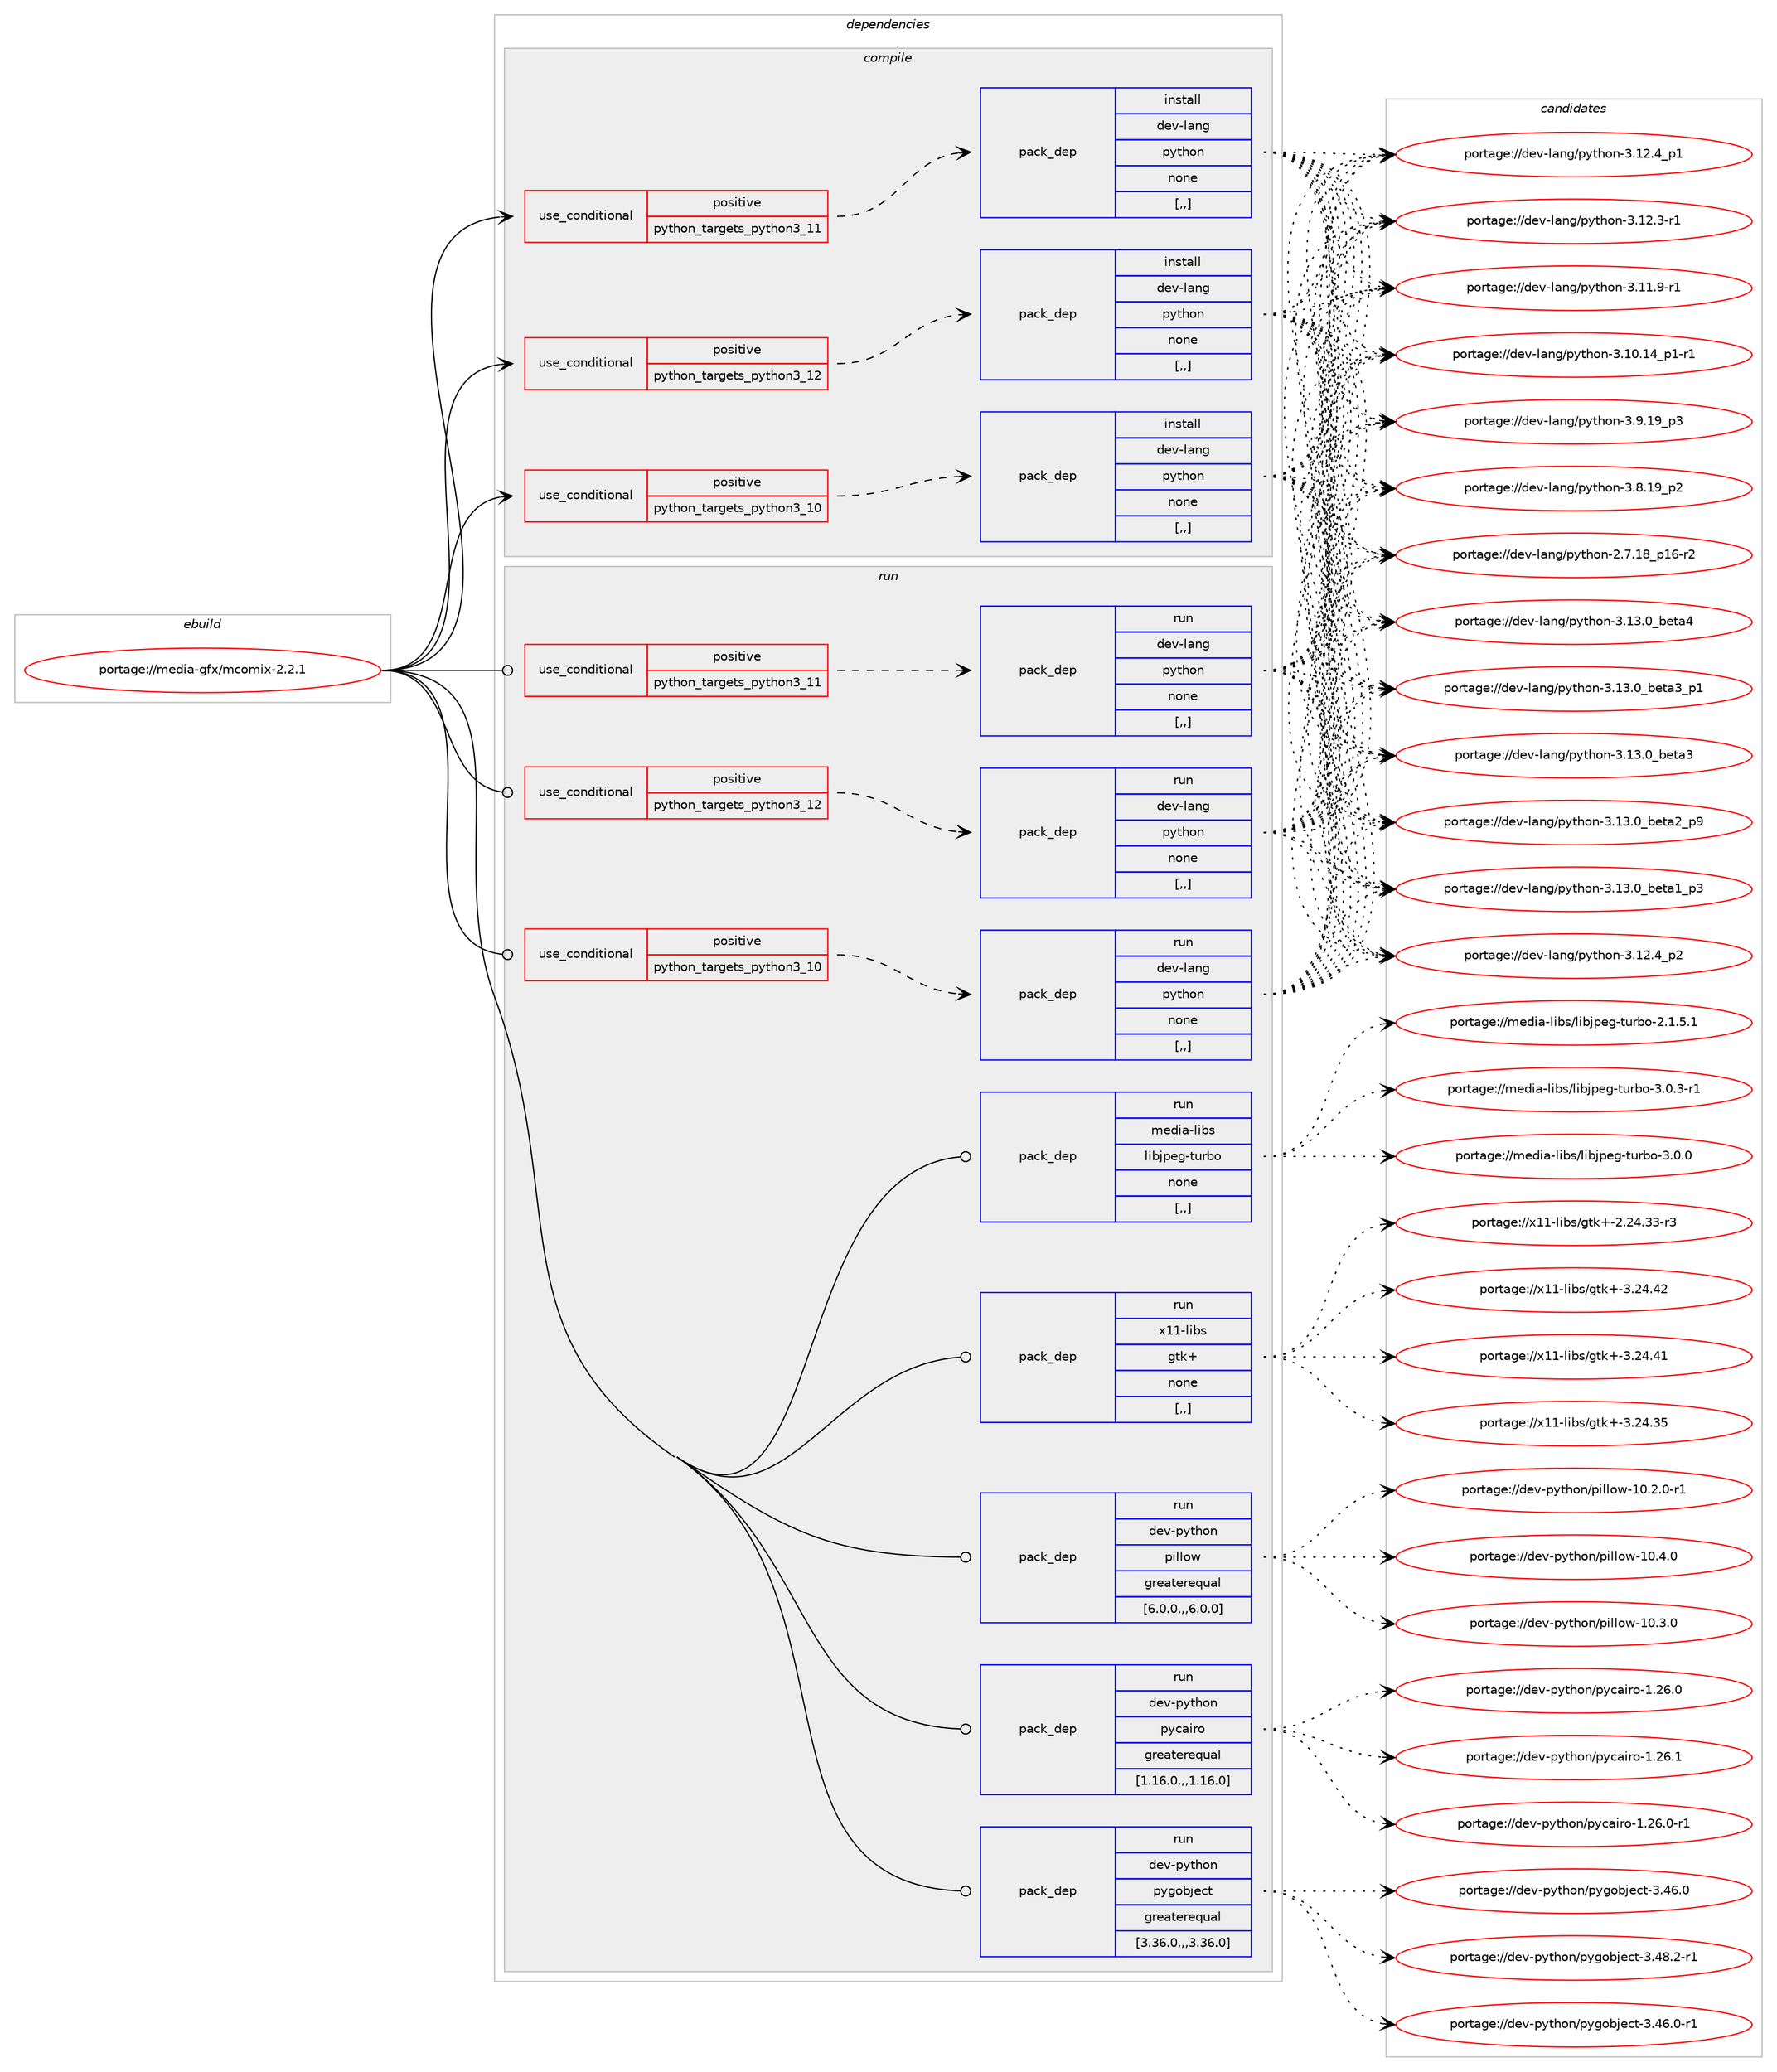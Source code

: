 digraph prolog {

# *************
# Graph options
# *************

newrank=true;
concentrate=true;
compound=true;
graph [rankdir=LR,fontname=Helvetica,fontsize=10,ranksep=1.5];#, ranksep=2.5, nodesep=0.2];
edge  [arrowhead=vee];
node  [fontname=Helvetica,fontsize=10];

# **********
# The ebuild
# **********

subgraph cluster_leftcol {
color=gray;
label=<<i>ebuild</i>>;
id [label="portage://media-gfx/mcomix-2.2.1", color=red, width=4, href="../media-gfx/mcomix-2.2.1.svg"];
}

# ****************
# The dependencies
# ****************

subgraph cluster_midcol {
color=gray;
label=<<i>dependencies</i>>;
subgraph cluster_compile {
fillcolor="#eeeeee";
style=filled;
label=<<i>compile</i>>;
subgraph cond73710 {
dependency292400 [label=<<TABLE BORDER="0" CELLBORDER="1" CELLSPACING="0" CELLPADDING="4"><TR><TD ROWSPAN="3" CELLPADDING="10">use_conditional</TD></TR><TR><TD>positive</TD></TR><TR><TD>python_targets_python3_10</TD></TR></TABLE>>, shape=none, color=red];
subgraph pack216343 {
dependency292401 [label=<<TABLE BORDER="0" CELLBORDER="1" CELLSPACING="0" CELLPADDING="4" WIDTH="220"><TR><TD ROWSPAN="6" CELLPADDING="30">pack_dep</TD></TR><TR><TD WIDTH="110">install</TD></TR><TR><TD>dev-lang</TD></TR><TR><TD>python</TD></TR><TR><TD>none</TD></TR><TR><TD>[,,]</TD></TR></TABLE>>, shape=none, color=blue];
}
dependency292400:e -> dependency292401:w [weight=20,style="dashed",arrowhead="vee"];
}
id:e -> dependency292400:w [weight=20,style="solid",arrowhead="vee"];
subgraph cond73711 {
dependency292402 [label=<<TABLE BORDER="0" CELLBORDER="1" CELLSPACING="0" CELLPADDING="4"><TR><TD ROWSPAN="3" CELLPADDING="10">use_conditional</TD></TR><TR><TD>positive</TD></TR><TR><TD>python_targets_python3_11</TD></TR></TABLE>>, shape=none, color=red];
subgraph pack216344 {
dependency292403 [label=<<TABLE BORDER="0" CELLBORDER="1" CELLSPACING="0" CELLPADDING="4" WIDTH="220"><TR><TD ROWSPAN="6" CELLPADDING="30">pack_dep</TD></TR><TR><TD WIDTH="110">install</TD></TR><TR><TD>dev-lang</TD></TR><TR><TD>python</TD></TR><TR><TD>none</TD></TR><TR><TD>[,,]</TD></TR></TABLE>>, shape=none, color=blue];
}
dependency292402:e -> dependency292403:w [weight=20,style="dashed",arrowhead="vee"];
}
id:e -> dependency292402:w [weight=20,style="solid",arrowhead="vee"];
subgraph cond73712 {
dependency292404 [label=<<TABLE BORDER="0" CELLBORDER="1" CELLSPACING="0" CELLPADDING="4"><TR><TD ROWSPAN="3" CELLPADDING="10">use_conditional</TD></TR><TR><TD>positive</TD></TR><TR><TD>python_targets_python3_12</TD></TR></TABLE>>, shape=none, color=red];
subgraph pack216345 {
dependency292405 [label=<<TABLE BORDER="0" CELLBORDER="1" CELLSPACING="0" CELLPADDING="4" WIDTH="220"><TR><TD ROWSPAN="6" CELLPADDING="30">pack_dep</TD></TR><TR><TD WIDTH="110">install</TD></TR><TR><TD>dev-lang</TD></TR><TR><TD>python</TD></TR><TR><TD>none</TD></TR><TR><TD>[,,]</TD></TR></TABLE>>, shape=none, color=blue];
}
dependency292404:e -> dependency292405:w [weight=20,style="dashed",arrowhead="vee"];
}
id:e -> dependency292404:w [weight=20,style="solid",arrowhead="vee"];
}
subgraph cluster_compileandrun {
fillcolor="#eeeeee";
style=filled;
label=<<i>compile and run</i>>;
}
subgraph cluster_run {
fillcolor="#eeeeee";
style=filled;
label=<<i>run</i>>;
subgraph cond73713 {
dependency292406 [label=<<TABLE BORDER="0" CELLBORDER="1" CELLSPACING="0" CELLPADDING="4"><TR><TD ROWSPAN="3" CELLPADDING="10">use_conditional</TD></TR><TR><TD>positive</TD></TR><TR><TD>python_targets_python3_10</TD></TR></TABLE>>, shape=none, color=red];
subgraph pack216346 {
dependency292407 [label=<<TABLE BORDER="0" CELLBORDER="1" CELLSPACING="0" CELLPADDING="4" WIDTH="220"><TR><TD ROWSPAN="6" CELLPADDING="30">pack_dep</TD></TR><TR><TD WIDTH="110">run</TD></TR><TR><TD>dev-lang</TD></TR><TR><TD>python</TD></TR><TR><TD>none</TD></TR><TR><TD>[,,]</TD></TR></TABLE>>, shape=none, color=blue];
}
dependency292406:e -> dependency292407:w [weight=20,style="dashed",arrowhead="vee"];
}
id:e -> dependency292406:w [weight=20,style="solid",arrowhead="odot"];
subgraph cond73714 {
dependency292408 [label=<<TABLE BORDER="0" CELLBORDER="1" CELLSPACING="0" CELLPADDING="4"><TR><TD ROWSPAN="3" CELLPADDING="10">use_conditional</TD></TR><TR><TD>positive</TD></TR><TR><TD>python_targets_python3_11</TD></TR></TABLE>>, shape=none, color=red];
subgraph pack216347 {
dependency292409 [label=<<TABLE BORDER="0" CELLBORDER="1" CELLSPACING="0" CELLPADDING="4" WIDTH="220"><TR><TD ROWSPAN="6" CELLPADDING="30">pack_dep</TD></TR><TR><TD WIDTH="110">run</TD></TR><TR><TD>dev-lang</TD></TR><TR><TD>python</TD></TR><TR><TD>none</TD></TR><TR><TD>[,,]</TD></TR></TABLE>>, shape=none, color=blue];
}
dependency292408:e -> dependency292409:w [weight=20,style="dashed",arrowhead="vee"];
}
id:e -> dependency292408:w [weight=20,style="solid",arrowhead="odot"];
subgraph cond73715 {
dependency292410 [label=<<TABLE BORDER="0" CELLBORDER="1" CELLSPACING="0" CELLPADDING="4"><TR><TD ROWSPAN="3" CELLPADDING="10">use_conditional</TD></TR><TR><TD>positive</TD></TR><TR><TD>python_targets_python3_12</TD></TR></TABLE>>, shape=none, color=red];
subgraph pack216348 {
dependency292411 [label=<<TABLE BORDER="0" CELLBORDER="1" CELLSPACING="0" CELLPADDING="4" WIDTH="220"><TR><TD ROWSPAN="6" CELLPADDING="30">pack_dep</TD></TR><TR><TD WIDTH="110">run</TD></TR><TR><TD>dev-lang</TD></TR><TR><TD>python</TD></TR><TR><TD>none</TD></TR><TR><TD>[,,]</TD></TR></TABLE>>, shape=none, color=blue];
}
dependency292410:e -> dependency292411:w [weight=20,style="dashed",arrowhead="vee"];
}
id:e -> dependency292410:w [weight=20,style="solid",arrowhead="odot"];
subgraph pack216349 {
dependency292412 [label=<<TABLE BORDER="0" CELLBORDER="1" CELLSPACING="0" CELLPADDING="4" WIDTH="220"><TR><TD ROWSPAN="6" CELLPADDING="30">pack_dep</TD></TR><TR><TD WIDTH="110">run</TD></TR><TR><TD>dev-python</TD></TR><TR><TD>pillow</TD></TR><TR><TD>greaterequal</TD></TR><TR><TD>[6.0.0,,,6.0.0]</TD></TR></TABLE>>, shape=none, color=blue];
}
id:e -> dependency292412:w [weight=20,style="solid",arrowhead="odot"];
subgraph pack216350 {
dependency292413 [label=<<TABLE BORDER="0" CELLBORDER="1" CELLSPACING="0" CELLPADDING="4" WIDTH="220"><TR><TD ROWSPAN="6" CELLPADDING="30">pack_dep</TD></TR><TR><TD WIDTH="110">run</TD></TR><TR><TD>dev-python</TD></TR><TR><TD>pycairo</TD></TR><TR><TD>greaterequal</TD></TR><TR><TD>[1.16.0,,,1.16.0]</TD></TR></TABLE>>, shape=none, color=blue];
}
id:e -> dependency292413:w [weight=20,style="solid",arrowhead="odot"];
subgraph pack216351 {
dependency292414 [label=<<TABLE BORDER="0" CELLBORDER="1" CELLSPACING="0" CELLPADDING="4" WIDTH="220"><TR><TD ROWSPAN="6" CELLPADDING="30">pack_dep</TD></TR><TR><TD WIDTH="110">run</TD></TR><TR><TD>dev-python</TD></TR><TR><TD>pygobject</TD></TR><TR><TD>greaterequal</TD></TR><TR><TD>[3.36.0,,,3.36.0]</TD></TR></TABLE>>, shape=none, color=blue];
}
id:e -> dependency292414:w [weight=20,style="solid",arrowhead="odot"];
subgraph pack216352 {
dependency292415 [label=<<TABLE BORDER="0" CELLBORDER="1" CELLSPACING="0" CELLPADDING="4" WIDTH="220"><TR><TD ROWSPAN="6" CELLPADDING="30">pack_dep</TD></TR><TR><TD WIDTH="110">run</TD></TR><TR><TD>media-libs</TD></TR><TR><TD>libjpeg-turbo</TD></TR><TR><TD>none</TD></TR><TR><TD>[,,]</TD></TR></TABLE>>, shape=none, color=blue];
}
id:e -> dependency292415:w [weight=20,style="solid",arrowhead="odot"];
subgraph pack216353 {
dependency292416 [label=<<TABLE BORDER="0" CELLBORDER="1" CELLSPACING="0" CELLPADDING="4" WIDTH="220"><TR><TD ROWSPAN="6" CELLPADDING="30">pack_dep</TD></TR><TR><TD WIDTH="110">run</TD></TR><TR><TD>x11-libs</TD></TR><TR><TD>gtk+</TD></TR><TR><TD>none</TD></TR><TR><TD>[,,]</TD></TR></TABLE>>, shape=none, color=blue];
}
id:e -> dependency292416:w [weight=20,style="solid",arrowhead="odot"];
}
}

# **************
# The candidates
# **************

subgraph cluster_choices {
rank=same;
color=gray;
label=<<i>candidates</i>>;

subgraph choice216343 {
color=black;
nodesep=1;
choice1001011184510897110103471121211161041111104551464951464895981011169752 [label="portage://dev-lang/python-3.13.0_beta4", color=red, width=4,href="../dev-lang/python-3.13.0_beta4.svg"];
choice10010111845108971101034711212111610411111045514649514648959810111697519511249 [label="portage://dev-lang/python-3.13.0_beta3_p1", color=red, width=4,href="../dev-lang/python-3.13.0_beta3_p1.svg"];
choice1001011184510897110103471121211161041111104551464951464895981011169751 [label="portage://dev-lang/python-3.13.0_beta3", color=red, width=4,href="../dev-lang/python-3.13.0_beta3.svg"];
choice10010111845108971101034711212111610411111045514649514648959810111697509511257 [label="portage://dev-lang/python-3.13.0_beta2_p9", color=red, width=4,href="../dev-lang/python-3.13.0_beta2_p9.svg"];
choice10010111845108971101034711212111610411111045514649514648959810111697499511251 [label="portage://dev-lang/python-3.13.0_beta1_p3", color=red, width=4,href="../dev-lang/python-3.13.0_beta1_p3.svg"];
choice100101118451089711010347112121116104111110455146495046529511250 [label="portage://dev-lang/python-3.12.4_p2", color=red, width=4,href="../dev-lang/python-3.12.4_p2.svg"];
choice100101118451089711010347112121116104111110455146495046529511249 [label="portage://dev-lang/python-3.12.4_p1", color=red, width=4,href="../dev-lang/python-3.12.4_p1.svg"];
choice100101118451089711010347112121116104111110455146495046514511449 [label="portage://dev-lang/python-3.12.3-r1", color=red, width=4,href="../dev-lang/python-3.12.3-r1.svg"];
choice100101118451089711010347112121116104111110455146494946574511449 [label="portage://dev-lang/python-3.11.9-r1", color=red, width=4,href="../dev-lang/python-3.11.9-r1.svg"];
choice100101118451089711010347112121116104111110455146494846495295112494511449 [label="portage://dev-lang/python-3.10.14_p1-r1", color=red, width=4,href="../dev-lang/python-3.10.14_p1-r1.svg"];
choice100101118451089711010347112121116104111110455146574649579511251 [label="portage://dev-lang/python-3.9.19_p3", color=red, width=4,href="../dev-lang/python-3.9.19_p3.svg"];
choice100101118451089711010347112121116104111110455146564649579511250 [label="portage://dev-lang/python-3.8.19_p2", color=red, width=4,href="../dev-lang/python-3.8.19_p2.svg"];
choice100101118451089711010347112121116104111110455046554649569511249544511450 [label="portage://dev-lang/python-2.7.18_p16-r2", color=red, width=4,href="../dev-lang/python-2.7.18_p16-r2.svg"];
dependency292401:e -> choice1001011184510897110103471121211161041111104551464951464895981011169752:w [style=dotted,weight="100"];
dependency292401:e -> choice10010111845108971101034711212111610411111045514649514648959810111697519511249:w [style=dotted,weight="100"];
dependency292401:e -> choice1001011184510897110103471121211161041111104551464951464895981011169751:w [style=dotted,weight="100"];
dependency292401:e -> choice10010111845108971101034711212111610411111045514649514648959810111697509511257:w [style=dotted,weight="100"];
dependency292401:e -> choice10010111845108971101034711212111610411111045514649514648959810111697499511251:w [style=dotted,weight="100"];
dependency292401:e -> choice100101118451089711010347112121116104111110455146495046529511250:w [style=dotted,weight="100"];
dependency292401:e -> choice100101118451089711010347112121116104111110455146495046529511249:w [style=dotted,weight="100"];
dependency292401:e -> choice100101118451089711010347112121116104111110455146495046514511449:w [style=dotted,weight="100"];
dependency292401:e -> choice100101118451089711010347112121116104111110455146494946574511449:w [style=dotted,weight="100"];
dependency292401:e -> choice100101118451089711010347112121116104111110455146494846495295112494511449:w [style=dotted,weight="100"];
dependency292401:e -> choice100101118451089711010347112121116104111110455146574649579511251:w [style=dotted,weight="100"];
dependency292401:e -> choice100101118451089711010347112121116104111110455146564649579511250:w [style=dotted,weight="100"];
dependency292401:e -> choice100101118451089711010347112121116104111110455046554649569511249544511450:w [style=dotted,weight="100"];
}
subgraph choice216344 {
color=black;
nodesep=1;
choice1001011184510897110103471121211161041111104551464951464895981011169752 [label="portage://dev-lang/python-3.13.0_beta4", color=red, width=4,href="../dev-lang/python-3.13.0_beta4.svg"];
choice10010111845108971101034711212111610411111045514649514648959810111697519511249 [label="portage://dev-lang/python-3.13.0_beta3_p1", color=red, width=4,href="../dev-lang/python-3.13.0_beta3_p1.svg"];
choice1001011184510897110103471121211161041111104551464951464895981011169751 [label="portage://dev-lang/python-3.13.0_beta3", color=red, width=4,href="../dev-lang/python-3.13.0_beta3.svg"];
choice10010111845108971101034711212111610411111045514649514648959810111697509511257 [label="portage://dev-lang/python-3.13.0_beta2_p9", color=red, width=4,href="../dev-lang/python-3.13.0_beta2_p9.svg"];
choice10010111845108971101034711212111610411111045514649514648959810111697499511251 [label="portage://dev-lang/python-3.13.0_beta1_p3", color=red, width=4,href="../dev-lang/python-3.13.0_beta1_p3.svg"];
choice100101118451089711010347112121116104111110455146495046529511250 [label="portage://dev-lang/python-3.12.4_p2", color=red, width=4,href="../dev-lang/python-3.12.4_p2.svg"];
choice100101118451089711010347112121116104111110455146495046529511249 [label="portage://dev-lang/python-3.12.4_p1", color=red, width=4,href="../dev-lang/python-3.12.4_p1.svg"];
choice100101118451089711010347112121116104111110455146495046514511449 [label="portage://dev-lang/python-3.12.3-r1", color=red, width=4,href="../dev-lang/python-3.12.3-r1.svg"];
choice100101118451089711010347112121116104111110455146494946574511449 [label="portage://dev-lang/python-3.11.9-r1", color=red, width=4,href="../dev-lang/python-3.11.9-r1.svg"];
choice100101118451089711010347112121116104111110455146494846495295112494511449 [label="portage://dev-lang/python-3.10.14_p1-r1", color=red, width=4,href="../dev-lang/python-3.10.14_p1-r1.svg"];
choice100101118451089711010347112121116104111110455146574649579511251 [label="portage://dev-lang/python-3.9.19_p3", color=red, width=4,href="../dev-lang/python-3.9.19_p3.svg"];
choice100101118451089711010347112121116104111110455146564649579511250 [label="portage://dev-lang/python-3.8.19_p2", color=red, width=4,href="../dev-lang/python-3.8.19_p2.svg"];
choice100101118451089711010347112121116104111110455046554649569511249544511450 [label="portage://dev-lang/python-2.7.18_p16-r2", color=red, width=4,href="../dev-lang/python-2.7.18_p16-r2.svg"];
dependency292403:e -> choice1001011184510897110103471121211161041111104551464951464895981011169752:w [style=dotted,weight="100"];
dependency292403:e -> choice10010111845108971101034711212111610411111045514649514648959810111697519511249:w [style=dotted,weight="100"];
dependency292403:e -> choice1001011184510897110103471121211161041111104551464951464895981011169751:w [style=dotted,weight="100"];
dependency292403:e -> choice10010111845108971101034711212111610411111045514649514648959810111697509511257:w [style=dotted,weight="100"];
dependency292403:e -> choice10010111845108971101034711212111610411111045514649514648959810111697499511251:w [style=dotted,weight="100"];
dependency292403:e -> choice100101118451089711010347112121116104111110455146495046529511250:w [style=dotted,weight="100"];
dependency292403:e -> choice100101118451089711010347112121116104111110455146495046529511249:w [style=dotted,weight="100"];
dependency292403:e -> choice100101118451089711010347112121116104111110455146495046514511449:w [style=dotted,weight="100"];
dependency292403:e -> choice100101118451089711010347112121116104111110455146494946574511449:w [style=dotted,weight="100"];
dependency292403:e -> choice100101118451089711010347112121116104111110455146494846495295112494511449:w [style=dotted,weight="100"];
dependency292403:e -> choice100101118451089711010347112121116104111110455146574649579511251:w [style=dotted,weight="100"];
dependency292403:e -> choice100101118451089711010347112121116104111110455146564649579511250:w [style=dotted,weight="100"];
dependency292403:e -> choice100101118451089711010347112121116104111110455046554649569511249544511450:w [style=dotted,weight="100"];
}
subgraph choice216345 {
color=black;
nodesep=1;
choice1001011184510897110103471121211161041111104551464951464895981011169752 [label="portage://dev-lang/python-3.13.0_beta4", color=red, width=4,href="../dev-lang/python-3.13.0_beta4.svg"];
choice10010111845108971101034711212111610411111045514649514648959810111697519511249 [label="portage://dev-lang/python-3.13.0_beta3_p1", color=red, width=4,href="../dev-lang/python-3.13.0_beta3_p1.svg"];
choice1001011184510897110103471121211161041111104551464951464895981011169751 [label="portage://dev-lang/python-3.13.0_beta3", color=red, width=4,href="../dev-lang/python-3.13.0_beta3.svg"];
choice10010111845108971101034711212111610411111045514649514648959810111697509511257 [label="portage://dev-lang/python-3.13.0_beta2_p9", color=red, width=4,href="../dev-lang/python-3.13.0_beta2_p9.svg"];
choice10010111845108971101034711212111610411111045514649514648959810111697499511251 [label="portage://dev-lang/python-3.13.0_beta1_p3", color=red, width=4,href="../dev-lang/python-3.13.0_beta1_p3.svg"];
choice100101118451089711010347112121116104111110455146495046529511250 [label="portage://dev-lang/python-3.12.4_p2", color=red, width=4,href="../dev-lang/python-3.12.4_p2.svg"];
choice100101118451089711010347112121116104111110455146495046529511249 [label="portage://dev-lang/python-3.12.4_p1", color=red, width=4,href="../dev-lang/python-3.12.4_p1.svg"];
choice100101118451089711010347112121116104111110455146495046514511449 [label="portage://dev-lang/python-3.12.3-r1", color=red, width=4,href="../dev-lang/python-3.12.3-r1.svg"];
choice100101118451089711010347112121116104111110455146494946574511449 [label="portage://dev-lang/python-3.11.9-r1", color=red, width=4,href="../dev-lang/python-3.11.9-r1.svg"];
choice100101118451089711010347112121116104111110455146494846495295112494511449 [label="portage://dev-lang/python-3.10.14_p1-r1", color=red, width=4,href="../dev-lang/python-3.10.14_p1-r1.svg"];
choice100101118451089711010347112121116104111110455146574649579511251 [label="portage://dev-lang/python-3.9.19_p3", color=red, width=4,href="../dev-lang/python-3.9.19_p3.svg"];
choice100101118451089711010347112121116104111110455146564649579511250 [label="portage://dev-lang/python-3.8.19_p2", color=red, width=4,href="../dev-lang/python-3.8.19_p2.svg"];
choice100101118451089711010347112121116104111110455046554649569511249544511450 [label="portage://dev-lang/python-2.7.18_p16-r2", color=red, width=4,href="../dev-lang/python-2.7.18_p16-r2.svg"];
dependency292405:e -> choice1001011184510897110103471121211161041111104551464951464895981011169752:w [style=dotted,weight="100"];
dependency292405:e -> choice10010111845108971101034711212111610411111045514649514648959810111697519511249:w [style=dotted,weight="100"];
dependency292405:e -> choice1001011184510897110103471121211161041111104551464951464895981011169751:w [style=dotted,weight="100"];
dependency292405:e -> choice10010111845108971101034711212111610411111045514649514648959810111697509511257:w [style=dotted,weight="100"];
dependency292405:e -> choice10010111845108971101034711212111610411111045514649514648959810111697499511251:w [style=dotted,weight="100"];
dependency292405:e -> choice100101118451089711010347112121116104111110455146495046529511250:w [style=dotted,weight="100"];
dependency292405:e -> choice100101118451089711010347112121116104111110455146495046529511249:w [style=dotted,weight="100"];
dependency292405:e -> choice100101118451089711010347112121116104111110455146495046514511449:w [style=dotted,weight="100"];
dependency292405:e -> choice100101118451089711010347112121116104111110455146494946574511449:w [style=dotted,weight="100"];
dependency292405:e -> choice100101118451089711010347112121116104111110455146494846495295112494511449:w [style=dotted,weight="100"];
dependency292405:e -> choice100101118451089711010347112121116104111110455146574649579511251:w [style=dotted,weight="100"];
dependency292405:e -> choice100101118451089711010347112121116104111110455146564649579511250:w [style=dotted,weight="100"];
dependency292405:e -> choice100101118451089711010347112121116104111110455046554649569511249544511450:w [style=dotted,weight="100"];
}
subgraph choice216346 {
color=black;
nodesep=1;
choice1001011184510897110103471121211161041111104551464951464895981011169752 [label="portage://dev-lang/python-3.13.0_beta4", color=red, width=4,href="../dev-lang/python-3.13.0_beta4.svg"];
choice10010111845108971101034711212111610411111045514649514648959810111697519511249 [label="portage://dev-lang/python-3.13.0_beta3_p1", color=red, width=4,href="../dev-lang/python-3.13.0_beta3_p1.svg"];
choice1001011184510897110103471121211161041111104551464951464895981011169751 [label="portage://dev-lang/python-3.13.0_beta3", color=red, width=4,href="../dev-lang/python-3.13.0_beta3.svg"];
choice10010111845108971101034711212111610411111045514649514648959810111697509511257 [label="portage://dev-lang/python-3.13.0_beta2_p9", color=red, width=4,href="../dev-lang/python-3.13.0_beta2_p9.svg"];
choice10010111845108971101034711212111610411111045514649514648959810111697499511251 [label="portage://dev-lang/python-3.13.0_beta1_p3", color=red, width=4,href="../dev-lang/python-3.13.0_beta1_p3.svg"];
choice100101118451089711010347112121116104111110455146495046529511250 [label="portage://dev-lang/python-3.12.4_p2", color=red, width=4,href="../dev-lang/python-3.12.4_p2.svg"];
choice100101118451089711010347112121116104111110455146495046529511249 [label="portage://dev-lang/python-3.12.4_p1", color=red, width=4,href="../dev-lang/python-3.12.4_p1.svg"];
choice100101118451089711010347112121116104111110455146495046514511449 [label="portage://dev-lang/python-3.12.3-r1", color=red, width=4,href="../dev-lang/python-3.12.3-r1.svg"];
choice100101118451089711010347112121116104111110455146494946574511449 [label="portage://dev-lang/python-3.11.9-r1", color=red, width=4,href="../dev-lang/python-3.11.9-r1.svg"];
choice100101118451089711010347112121116104111110455146494846495295112494511449 [label="portage://dev-lang/python-3.10.14_p1-r1", color=red, width=4,href="../dev-lang/python-3.10.14_p1-r1.svg"];
choice100101118451089711010347112121116104111110455146574649579511251 [label="portage://dev-lang/python-3.9.19_p3", color=red, width=4,href="../dev-lang/python-3.9.19_p3.svg"];
choice100101118451089711010347112121116104111110455146564649579511250 [label="portage://dev-lang/python-3.8.19_p2", color=red, width=4,href="../dev-lang/python-3.8.19_p2.svg"];
choice100101118451089711010347112121116104111110455046554649569511249544511450 [label="portage://dev-lang/python-2.7.18_p16-r2", color=red, width=4,href="../dev-lang/python-2.7.18_p16-r2.svg"];
dependency292407:e -> choice1001011184510897110103471121211161041111104551464951464895981011169752:w [style=dotted,weight="100"];
dependency292407:e -> choice10010111845108971101034711212111610411111045514649514648959810111697519511249:w [style=dotted,weight="100"];
dependency292407:e -> choice1001011184510897110103471121211161041111104551464951464895981011169751:w [style=dotted,weight="100"];
dependency292407:e -> choice10010111845108971101034711212111610411111045514649514648959810111697509511257:w [style=dotted,weight="100"];
dependency292407:e -> choice10010111845108971101034711212111610411111045514649514648959810111697499511251:w [style=dotted,weight="100"];
dependency292407:e -> choice100101118451089711010347112121116104111110455146495046529511250:w [style=dotted,weight="100"];
dependency292407:e -> choice100101118451089711010347112121116104111110455146495046529511249:w [style=dotted,weight="100"];
dependency292407:e -> choice100101118451089711010347112121116104111110455146495046514511449:w [style=dotted,weight="100"];
dependency292407:e -> choice100101118451089711010347112121116104111110455146494946574511449:w [style=dotted,weight="100"];
dependency292407:e -> choice100101118451089711010347112121116104111110455146494846495295112494511449:w [style=dotted,weight="100"];
dependency292407:e -> choice100101118451089711010347112121116104111110455146574649579511251:w [style=dotted,weight="100"];
dependency292407:e -> choice100101118451089711010347112121116104111110455146564649579511250:w [style=dotted,weight="100"];
dependency292407:e -> choice100101118451089711010347112121116104111110455046554649569511249544511450:w [style=dotted,weight="100"];
}
subgraph choice216347 {
color=black;
nodesep=1;
choice1001011184510897110103471121211161041111104551464951464895981011169752 [label="portage://dev-lang/python-3.13.0_beta4", color=red, width=4,href="../dev-lang/python-3.13.0_beta4.svg"];
choice10010111845108971101034711212111610411111045514649514648959810111697519511249 [label="portage://dev-lang/python-3.13.0_beta3_p1", color=red, width=4,href="../dev-lang/python-3.13.0_beta3_p1.svg"];
choice1001011184510897110103471121211161041111104551464951464895981011169751 [label="portage://dev-lang/python-3.13.0_beta3", color=red, width=4,href="../dev-lang/python-3.13.0_beta3.svg"];
choice10010111845108971101034711212111610411111045514649514648959810111697509511257 [label="portage://dev-lang/python-3.13.0_beta2_p9", color=red, width=4,href="../dev-lang/python-3.13.0_beta2_p9.svg"];
choice10010111845108971101034711212111610411111045514649514648959810111697499511251 [label="portage://dev-lang/python-3.13.0_beta1_p3", color=red, width=4,href="../dev-lang/python-3.13.0_beta1_p3.svg"];
choice100101118451089711010347112121116104111110455146495046529511250 [label="portage://dev-lang/python-3.12.4_p2", color=red, width=4,href="../dev-lang/python-3.12.4_p2.svg"];
choice100101118451089711010347112121116104111110455146495046529511249 [label="portage://dev-lang/python-3.12.4_p1", color=red, width=4,href="../dev-lang/python-3.12.4_p1.svg"];
choice100101118451089711010347112121116104111110455146495046514511449 [label="portage://dev-lang/python-3.12.3-r1", color=red, width=4,href="../dev-lang/python-3.12.3-r1.svg"];
choice100101118451089711010347112121116104111110455146494946574511449 [label="portage://dev-lang/python-3.11.9-r1", color=red, width=4,href="../dev-lang/python-3.11.9-r1.svg"];
choice100101118451089711010347112121116104111110455146494846495295112494511449 [label="portage://dev-lang/python-3.10.14_p1-r1", color=red, width=4,href="../dev-lang/python-3.10.14_p1-r1.svg"];
choice100101118451089711010347112121116104111110455146574649579511251 [label="portage://dev-lang/python-3.9.19_p3", color=red, width=4,href="../dev-lang/python-3.9.19_p3.svg"];
choice100101118451089711010347112121116104111110455146564649579511250 [label="portage://dev-lang/python-3.8.19_p2", color=red, width=4,href="../dev-lang/python-3.8.19_p2.svg"];
choice100101118451089711010347112121116104111110455046554649569511249544511450 [label="portage://dev-lang/python-2.7.18_p16-r2", color=red, width=4,href="../dev-lang/python-2.7.18_p16-r2.svg"];
dependency292409:e -> choice1001011184510897110103471121211161041111104551464951464895981011169752:w [style=dotted,weight="100"];
dependency292409:e -> choice10010111845108971101034711212111610411111045514649514648959810111697519511249:w [style=dotted,weight="100"];
dependency292409:e -> choice1001011184510897110103471121211161041111104551464951464895981011169751:w [style=dotted,weight="100"];
dependency292409:e -> choice10010111845108971101034711212111610411111045514649514648959810111697509511257:w [style=dotted,weight="100"];
dependency292409:e -> choice10010111845108971101034711212111610411111045514649514648959810111697499511251:w [style=dotted,weight="100"];
dependency292409:e -> choice100101118451089711010347112121116104111110455146495046529511250:w [style=dotted,weight="100"];
dependency292409:e -> choice100101118451089711010347112121116104111110455146495046529511249:w [style=dotted,weight="100"];
dependency292409:e -> choice100101118451089711010347112121116104111110455146495046514511449:w [style=dotted,weight="100"];
dependency292409:e -> choice100101118451089711010347112121116104111110455146494946574511449:w [style=dotted,weight="100"];
dependency292409:e -> choice100101118451089711010347112121116104111110455146494846495295112494511449:w [style=dotted,weight="100"];
dependency292409:e -> choice100101118451089711010347112121116104111110455146574649579511251:w [style=dotted,weight="100"];
dependency292409:e -> choice100101118451089711010347112121116104111110455146564649579511250:w [style=dotted,weight="100"];
dependency292409:e -> choice100101118451089711010347112121116104111110455046554649569511249544511450:w [style=dotted,weight="100"];
}
subgraph choice216348 {
color=black;
nodesep=1;
choice1001011184510897110103471121211161041111104551464951464895981011169752 [label="portage://dev-lang/python-3.13.0_beta4", color=red, width=4,href="../dev-lang/python-3.13.0_beta4.svg"];
choice10010111845108971101034711212111610411111045514649514648959810111697519511249 [label="portage://dev-lang/python-3.13.0_beta3_p1", color=red, width=4,href="../dev-lang/python-3.13.0_beta3_p1.svg"];
choice1001011184510897110103471121211161041111104551464951464895981011169751 [label="portage://dev-lang/python-3.13.0_beta3", color=red, width=4,href="../dev-lang/python-3.13.0_beta3.svg"];
choice10010111845108971101034711212111610411111045514649514648959810111697509511257 [label="portage://dev-lang/python-3.13.0_beta2_p9", color=red, width=4,href="../dev-lang/python-3.13.0_beta2_p9.svg"];
choice10010111845108971101034711212111610411111045514649514648959810111697499511251 [label="portage://dev-lang/python-3.13.0_beta1_p3", color=red, width=4,href="../dev-lang/python-3.13.0_beta1_p3.svg"];
choice100101118451089711010347112121116104111110455146495046529511250 [label="portage://dev-lang/python-3.12.4_p2", color=red, width=4,href="../dev-lang/python-3.12.4_p2.svg"];
choice100101118451089711010347112121116104111110455146495046529511249 [label="portage://dev-lang/python-3.12.4_p1", color=red, width=4,href="../dev-lang/python-3.12.4_p1.svg"];
choice100101118451089711010347112121116104111110455146495046514511449 [label="portage://dev-lang/python-3.12.3-r1", color=red, width=4,href="../dev-lang/python-3.12.3-r1.svg"];
choice100101118451089711010347112121116104111110455146494946574511449 [label="portage://dev-lang/python-3.11.9-r1", color=red, width=4,href="../dev-lang/python-3.11.9-r1.svg"];
choice100101118451089711010347112121116104111110455146494846495295112494511449 [label="portage://dev-lang/python-3.10.14_p1-r1", color=red, width=4,href="../dev-lang/python-3.10.14_p1-r1.svg"];
choice100101118451089711010347112121116104111110455146574649579511251 [label="portage://dev-lang/python-3.9.19_p3", color=red, width=4,href="../dev-lang/python-3.9.19_p3.svg"];
choice100101118451089711010347112121116104111110455146564649579511250 [label="portage://dev-lang/python-3.8.19_p2", color=red, width=4,href="../dev-lang/python-3.8.19_p2.svg"];
choice100101118451089711010347112121116104111110455046554649569511249544511450 [label="portage://dev-lang/python-2.7.18_p16-r2", color=red, width=4,href="../dev-lang/python-2.7.18_p16-r2.svg"];
dependency292411:e -> choice1001011184510897110103471121211161041111104551464951464895981011169752:w [style=dotted,weight="100"];
dependency292411:e -> choice10010111845108971101034711212111610411111045514649514648959810111697519511249:w [style=dotted,weight="100"];
dependency292411:e -> choice1001011184510897110103471121211161041111104551464951464895981011169751:w [style=dotted,weight="100"];
dependency292411:e -> choice10010111845108971101034711212111610411111045514649514648959810111697509511257:w [style=dotted,weight="100"];
dependency292411:e -> choice10010111845108971101034711212111610411111045514649514648959810111697499511251:w [style=dotted,weight="100"];
dependency292411:e -> choice100101118451089711010347112121116104111110455146495046529511250:w [style=dotted,weight="100"];
dependency292411:e -> choice100101118451089711010347112121116104111110455146495046529511249:w [style=dotted,weight="100"];
dependency292411:e -> choice100101118451089711010347112121116104111110455146495046514511449:w [style=dotted,weight="100"];
dependency292411:e -> choice100101118451089711010347112121116104111110455146494946574511449:w [style=dotted,weight="100"];
dependency292411:e -> choice100101118451089711010347112121116104111110455146494846495295112494511449:w [style=dotted,weight="100"];
dependency292411:e -> choice100101118451089711010347112121116104111110455146574649579511251:w [style=dotted,weight="100"];
dependency292411:e -> choice100101118451089711010347112121116104111110455146564649579511250:w [style=dotted,weight="100"];
dependency292411:e -> choice100101118451089711010347112121116104111110455046554649569511249544511450:w [style=dotted,weight="100"];
}
subgraph choice216349 {
color=black;
nodesep=1;
choice100101118451121211161041111104711210510810811111945494846524648 [label="portage://dev-python/pillow-10.4.0", color=red, width=4,href="../dev-python/pillow-10.4.0.svg"];
choice100101118451121211161041111104711210510810811111945494846514648 [label="portage://dev-python/pillow-10.3.0", color=red, width=4,href="../dev-python/pillow-10.3.0.svg"];
choice1001011184511212111610411111047112105108108111119454948465046484511449 [label="portage://dev-python/pillow-10.2.0-r1", color=red, width=4,href="../dev-python/pillow-10.2.0-r1.svg"];
dependency292412:e -> choice100101118451121211161041111104711210510810811111945494846524648:w [style=dotted,weight="100"];
dependency292412:e -> choice100101118451121211161041111104711210510810811111945494846514648:w [style=dotted,weight="100"];
dependency292412:e -> choice1001011184511212111610411111047112105108108111119454948465046484511449:w [style=dotted,weight="100"];
}
subgraph choice216350 {
color=black;
nodesep=1;
choice1001011184511212111610411111047112121999710511411145494650544649 [label="portage://dev-python/pycairo-1.26.1", color=red, width=4,href="../dev-python/pycairo-1.26.1.svg"];
choice10010111845112121116104111110471121219997105114111454946505446484511449 [label="portage://dev-python/pycairo-1.26.0-r1", color=red, width=4,href="../dev-python/pycairo-1.26.0-r1.svg"];
choice1001011184511212111610411111047112121999710511411145494650544648 [label="portage://dev-python/pycairo-1.26.0", color=red, width=4,href="../dev-python/pycairo-1.26.0.svg"];
dependency292413:e -> choice1001011184511212111610411111047112121999710511411145494650544649:w [style=dotted,weight="100"];
dependency292413:e -> choice10010111845112121116104111110471121219997105114111454946505446484511449:w [style=dotted,weight="100"];
dependency292413:e -> choice1001011184511212111610411111047112121999710511411145494650544648:w [style=dotted,weight="100"];
}
subgraph choice216351 {
color=black;
nodesep=1;
choice10010111845112121116104111110471121211031119810610199116455146525646504511449 [label="portage://dev-python/pygobject-3.48.2-r1", color=red, width=4,href="../dev-python/pygobject-3.48.2-r1.svg"];
choice10010111845112121116104111110471121211031119810610199116455146525446484511449 [label="portage://dev-python/pygobject-3.46.0-r1", color=red, width=4,href="../dev-python/pygobject-3.46.0-r1.svg"];
choice1001011184511212111610411111047112121103111981061019911645514652544648 [label="portage://dev-python/pygobject-3.46.0", color=red, width=4,href="../dev-python/pygobject-3.46.0.svg"];
dependency292414:e -> choice10010111845112121116104111110471121211031119810610199116455146525646504511449:w [style=dotted,weight="100"];
dependency292414:e -> choice10010111845112121116104111110471121211031119810610199116455146525446484511449:w [style=dotted,weight="100"];
dependency292414:e -> choice1001011184511212111610411111047112121103111981061019911645514652544648:w [style=dotted,weight="100"];
}
subgraph choice216352 {
color=black;
nodesep=1;
choice109101100105974510810598115471081059810611210110345116117114981114551464846514511449 [label="portage://media-libs/libjpeg-turbo-3.0.3-r1", color=red, width=4,href="../media-libs/libjpeg-turbo-3.0.3-r1.svg"];
choice10910110010597451081059811547108105981061121011034511611711498111455146484648 [label="portage://media-libs/libjpeg-turbo-3.0.0", color=red, width=4,href="../media-libs/libjpeg-turbo-3.0.0.svg"];
choice109101100105974510810598115471081059810611210110345116117114981114550464946534649 [label="portage://media-libs/libjpeg-turbo-2.1.5.1", color=red, width=4,href="../media-libs/libjpeg-turbo-2.1.5.1.svg"];
dependency292415:e -> choice109101100105974510810598115471081059810611210110345116117114981114551464846514511449:w [style=dotted,weight="100"];
dependency292415:e -> choice10910110010597451081059811547108105981061121011034511611711498111455146484648:w [style=dotted,weight="100"];
dependency292415:e -> choice109101100105974510810598115471081059810611210110345116117114981114550464946534649:w [style=dotted,weight="100"];
}
subgraph choice216353 {
color=black;
nodesep=1;
choice1204949451081059811547103116107434551465052465250 [label="portage://x11-libs/gtk+-3.24.42", color=red, width=4,href="../x11-libs/gtk+-3.24.42.svg"];
choice1204949451081059811547103116107434551465052465249 [label="portage://x11-libs/gtk+-3.24.41", color=red, width=4,href="../x11-libs/gtk+-3.24.41.svg"];
choice1204949451081059811547103116107434551465052465153 [label="portage://x11-libs/gtk+-3.24.35", color=red, width=4,href="../x11-libs/gtk+-3.24.35.svg"];
choice12049494510810598115471031161074345504650524651514511451 [label="portage://x11-libs/gtk+-2.24.33-r3", color=red, width=4,href="../x11-libs/gtk+-2.24.33-r3.svg"];
dependency292416:e -> choice1204949451081059811547103116107434551465052465250:w [style=dotted,weight="100"];
dependency292416:e -> choice1204949451081059811547103116107434551465052465249:w [style=dotted,weight="100"];
dependency292416:e -> choice1204949451081059811547103116107434551465052465153:w [style=dotted,weight="100"];
dependency292416:e -> choice12049494510810598115471031161074345504650524651514511451:w [style=dotted,weight="100"];
}
}

}

